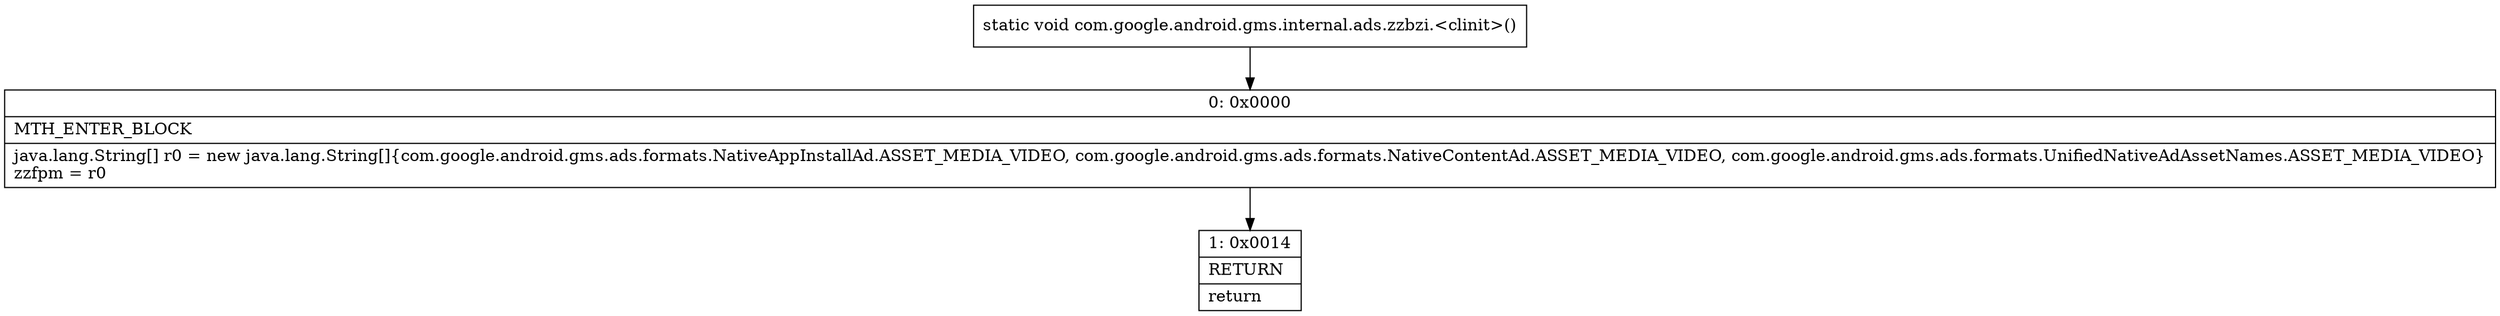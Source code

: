 digraph "CFG forcom.google.android.gms.internal.ads.zzbzi.\<clinit\>()V" {
Node_0 [shape=record,label="{0\:\ 0x0000|MTH_ENTER_BLOCK\l|java.lang.String[] r0 = new java.lang.String[]\{com.google.android.gms.ads.formats.NativeAppInstallAd.ASSET_MEDIA_VIDEO, com.google.android.gms.ads.formats.NativeContentAd.ASSET_MEDIA_VIDEO, com.google.android.gms.ads.formats.UnifiedNativeAdAssetNames.ASSET_MEDIA_VIDEO\}\lzzfpm = r0\l}"];
Node_1 [shape=record,label="{1\:\ 0x0014|RETURN\l|return\l}"];
MethodNode[shape=record,label="{static void com.google.android.gms.internal.ads.zzbzi.\<clinit\>() }"];
MethodNode -> Node_0;
Node_0 -> Node_1;
}

